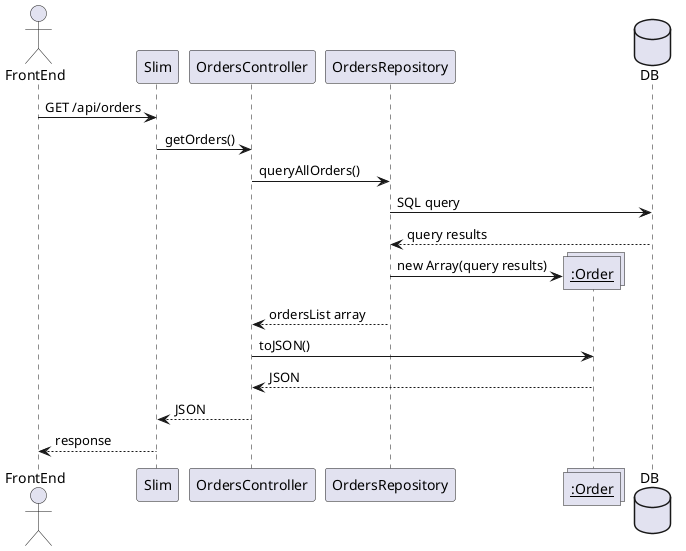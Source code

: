 http://www.plantuml.com/plantuml/uml/VP51JyCm38Nl-HNMJkCmxPu3se21X2OcAFVAj1QAb2R5SONwxqdIZMfLuDOyV-_rMTu5GPQXimeRyGoFx9qSNAlwA9l6zEW4AckwA-74BN6uZoXxQuaBmpVgVJ0nSbHDOXentWLOrRNEG5sl0CCPLYqAVc0WUBXJwj81DhVvrw3XwV0EM-pDrazybkDuMKJ39yaahc_KSZexvdQWuMiW7lVMphu54tsnM2Ihr-D4g_ZS5DBEOS0K1Yj1DKmeTCQAkPC66XnzmvuPn_LLHAbDON7GuBDqD440Kyu_wqTQ_7DrUlbTzg_G11M2vija87rdyN8wdUhtyU2aTkJQeRC_

@startuml
actor FrontEnd
participant Slim
participant OrdersController
participant OrdersRepository
collections "__:Order__" as Orders
database DB

FrontEnd -> Slim : GET /api/orders
Slim -> OrdersController: getOrders()
OrdersController -> OrdersRepository : queryAllOrders()
OrdersRepository -> DB : SQL query
DB --> OrdersRepository: query results
create Orders
OrdersRepository -> Orders : new Array(query results)
OrdersRepository --> OrdersController : ordersList array
OrdersController -> Orders : toJSON()
Orders --> OrdersController : JSON
OrdersController --> Slim : JSON
Slim --> FrontEnd: response
@enduml